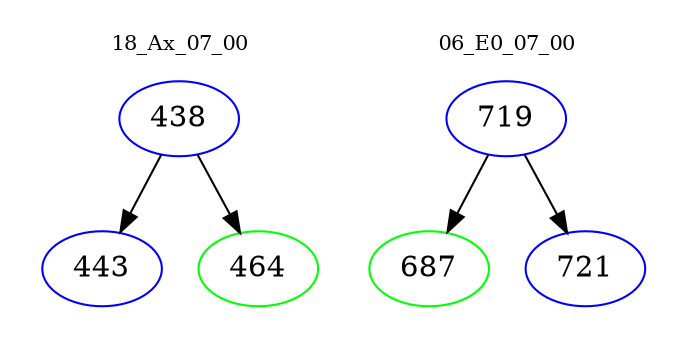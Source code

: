 digraph{
subgraph cluster_0 {
color = white
label = "18_Ax_07_00";
fontsize=10;
T0_438 [label="438", color="blue"]
T0_438 -> T0_443 [color="black"]
T0_443 [label="443", color="blue"]
T0_438 -> T0_464 [color="black"]
T0_464 [label="464", color="green"]
}
subgraph cluster_1 {
color = white
label = "06_E0_07_00";
fontsize=10;
T1_719 [label="719", color="blue"]
T1_719 -> T1_687 [color="black"]
T1_687 [label="687", color="green"]
T1_719 -> T1_721 [color="black"]
T1_721 [label="721", color="blue"]
}
}
